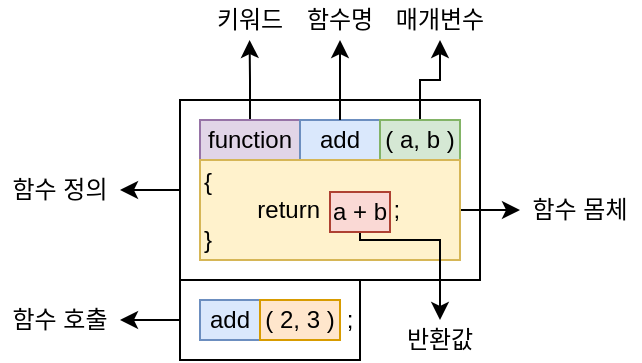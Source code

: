 <mxfile version="18.0.1" type="device"><diagram id="YNvRC9tjjsJzEVxqO-cS" name="페이지-1"><mxGraphModel dx="567" dy="428" grid="1" gridSize="10" guides="1" tooltips="1" connect="1" arrows="1" fold="1" page="1" pageScale="1" pageWidth="827" pageHeight="1169" math="0" shadow="0"><root><mxCell id="0"/><mxCell id="1" parent="0"/><mxCell id="RsrkeOTuseJz5EmRdone-18" value="" style="rounded=0;whiteSpace=wrap;html=1;fillColor=none;" vertex="1" parent="1"><mxGeometry x="230" y="390" width="150" height="90" as="geometry"/></mxCell><mxCell id="RsrkeOTuseJz5EmRdone-9" style="edgeStyle=orthogonalEdgeStyle;rounded=0;orthogonalLoop=1;jettySize=auto;html=1;exitX=0.5;exitY=0;exitDx=0;exitDy=0;" edge="1" parent="1" source="RsrkeOTuseJz5EmRdone-1"><mxGeometry relative="1" as="geometry"><mxPoint x="264.795" y="360" as="targetPoint"/></mxGeometry></mxCell><mxCell id="RsrkeOTuseJz5EmRdone-1" value="function" style="text;html=1;strokeColor=#9673a6;fillColor=#e1d5e7;align=center;verticalAlign=middle;whiteSpace=wrap;rounded=0;" vertex="1" parent="1"><mxGeometry x="240" y="400" width="50" height="20" as="geometry"/></mxCell><mxCell id="RsrkeOTuseJz5EmRdone-2" value="add" style="text;html=1;strokeColor=#6c8ebf;fillColor=#dae8fc;align=center;verticalAlign=middle;whiteSpace=wrap;rounded=0;" vertex="1" parent="1"><mxGeometry x="290" y="400" width="40" height="20" as="geometry"/></mxCell><mxCell id="RsrkeOTuseJz5EmRdone-14" style="edgeStyle=orthogonalEdgeStyle;rounded=0;orthogonalLoop=1;jettySize=auto;html=1;exitX=0.5;exitY=0;exitDx=0;exitDy=0;entryX=0.5;entryY=1;entryDx=0;entryDy=0;" edge="1" parent="1" source="RsrkeOTuseJz5EmRdone-3" target="RsrkeOTuseJz5EmRdone-13"><mxGeometry relative="1" as="geometry"/></mxCell><mxCell id="RsrkeOTuseJz5EmRdone-3" value="( a, b )" style="text;html=1;strokeColor=#82b366;fillColor=#d5e8d4;align=center;verticalAlign=middle;whiteSpace=wrap;rounded=0;" vertex="1" parent="1"><mxGeometry x="330" y="400" width="40" height="20" as="geometry"/></mxCell><mxCell id="RsrkeOTuseJz5EmRdone-16" style="edgeStyle=orthogonalEdgeStyle;rounded=0;orthogonalLoop=1;jettySize=auto;html=1;exitX=1;exitY=0.5;exitDx=0;exitDy=0;entryX=0;entryY=0.5;entryDx=0;entryDy=0;" edge="1" parent="1" source="RsrkeOTuseJz5EmRdone-4" target="RsrkeOTuseJz5EmRdone-15"><mxGeometry relative="1" as="geometry"/></mxCell><mxCell id="RsrkeOTuseJz5EmRdone-4" value="{&lt;br&gt;&lt;span style=&quot;white-space: pre;&quot;&gt;&#9;&lt;/span&gt;return&amp;nbsp; &amp;nbsp; &amp;nbsp; &amp;nbsp; &amp;nbsp; &amp;nbsp;;&lt;br&gt;}" style="text;html=1;strokeColor=#d6b656;fillColor=#fff2cc;align=left;verticalAlign=middle;whiteSpace=wrap;rounded=0;" vertex="1" parent="1"><mxGeometry x="240" y="420" width="130" height="50" as="geometry"/></mxCell><mxCell id="RsrkeOTuseJz5EmRdone-26" style="edgeStyle=orthogonalEdgeStyle;rounded=0;orthogonalLoop=1;jettySize=auto;html=1;entryX=0.5;entryY=0;entryDx=0;entryDy=0;" edge="1" parent="1" source="RsrkeOTuseJz5EmRdone-5" target="RsrkeOTuseJz5EmRdone-25"><mxGeometry relative="1" as="geometry"><Array as="points"><mxPoint x="320" y="460"/><mxPoint x="360" y="460"/></Array></mxGeometry></mxCell><mxCell id="RsrkeOTuseJz5EmRdone-5" value="a + b" style="text;html=1;strokeColor=#ae4132;fillColor=#fad9d5;align=center;verticalAlign=middle;whiteSpace=wrap;rounded=0;" vertex="1" parent="1"><mxGeometry x="305" y="436" width="30" height="20" as="geometry"/></mxCell><mxCell id="RsrkeOTuseJz5EmRdone-6" value="add" style="text;html=1;strokeColor=#6c8ebf;fillColor=#dae8fc;align=center;verticalAlign=middle;whiteSpace=wrap;rounded=0;" vertex="1" parent="1"><mxGeometry x="240" y="490" width="30" height="20" as="geometry"/></mxCell><mxCell id="RsrkeOTuseJz5EmRdone-7" value="( 2, 3 )" style="text;html=1;strokeColor=#d79b00;fillColor=#ffe6cc;align=center;verticalAlign=middle;whiteSpace=wrap;rounded=0;" vertex="1" parent="1"><mxGeometry x="270" y="490" width="40" height="20" as="geometry"/></mxCell><mxCell id="RsrkeOTuseJz5EmRdone-8" value=";" style="text;html=1;strokeColor=none;fillColor=none;align=center;verticalAlign=middle;whiteSpace=wrap;rounded=0;" vertex="1" parent="1"><mxGeometry x="310" y="490" width="10" height="20" as="geometry"/></mxCell><mxCell id="RsrkeOTuseJz5EmRdone-10" value="키워드" style="text;html=1;strokeColor=none;fillColor=none;align=center;verticalAlign=middle;whiteSpace=wrap;rounded=0;" vertex="1" parent="1"><mxGeometry x="235" y="340" width="60" height="20" as="geometry"/></mxCell><mxCell id="RsrkeOTuseJz5EmRdone-11" value="" style="endArrow=classic;html=1;rounded=0;exitX=0.5;exitY=0;exitDx=0;exitDy=0;" edge="1" parent="1" source="RsrkeOTuseJz5EmRdone-2"><mxGeometry width="50" height="50" relative="1" as="geometry"><mxPoint x="350" y="480" as="sourcePoint"/><mxPoint x="310" y="360" as="targetPoint"/></mxGeometry></mxCell><mxCell id="RsrkeOTuseJz5EmRdone-12" value="함수명" style="text;html=1;strokeColor=none;fillColor=none;align=center;verticalAlign=middle;whiteSpace=wrap;rounded=0;" vertex="1" parent="1"><mxGeometry x="280" y="340" width="60" height="20" as="geometry"/></mxCell><mxCell id="RsrkeOTuseJz5EmRdone-13" value="매개변수" style="text;html=1;strokeColor=none;fillColor=none;align=center;verticalAlign=middle;whiteSpace=wrap;rounded=0;" vertex="1" parent="1"><mxGeometry x="330" y="340" width="60" height="20" as="geometry"/></mxCell><mxCell id="RsrkeOTuseJz5EmRdone-15" value="함수 몸체" style="text;html=1;strokeColor=none;fillColor=none;align=center;verticalAlign=middle;whiteSpace=wrap;rounded=0;" vertex="1" parent="1"><mxGeometry x="400" y="435" width="60" height="20" as="geometry"/></mxCell><mxCell id="RsrkeOTuseJz5EmRdone-20" style="edgeStyle=orthogonalEdgeStyle;rounded=0;orthogonalLoop=1;jettySize=auto;html=1;exitX=0;exitY=0.5;exitDx=0;exitDy=0;entryX=1;entryY=0.5;entryDx=0;entryDy=0;" edge="1" parent="1" source="RsrkeOTuseJz5EmRdone-18" target="RsrkeOTuseJz5EmRdone-19"><mxGeometry relative="1" as="geometry"/></mxCell><mxCell id="RsrkeOTuseJz5EmRdone-19" value="함수 정의" style="text;html=1;strokeColor=none;fillColor=none;align=center;verticalAlign=middle;whiteSpace=wrap;rounded=0;" vertex="1" parent="1"><mxGeometry x="140" y="425" width="60" height="20" as="geometry"/></mxCell><mxCell id="RsrkeOTuseJz5EmRdone-23" style="edgeStyle=orthogonalEdgeStyle;rounded=0;orthogonalLoop=1;jettySize=auto;html=1;exitX=0;exitY=0.5;exitDx=0;exitDy=0;entryX=1;entryY=0.5;entryDx=0;entryDy=0;" edge="1" parent="1" source="RsrkeOTuseJz5EmRdone-21" target="RsrkeOTuseJz5EmRdone-22"><mxGeometry relative="1" as="geometry"/></mxCell><mxCell id="RsrkeOTuseJz5EmRdone-21" value="" style="rounded=0;whiteSpace=wrap;html=1;fillColor=none;" vertex="1" parent="1"><mxGeometry x="230" y="480" width="90" height="40" as="geometry"/></mxCell><mxCell id="RsrkeOTuseJz5EmRdone-22" value="함수 호출" style="text;html=1;strokeColor=none;fillColor=none;align=center;verticalAlign=middle;whiteSpace=wrap;rounded=0;" vertex="1" parent="1"><mxGeometry x="140" y="490" width="60" height="20" as="geometry"/></mxCell><mxCell id="RsrkeOTuseJz5EmRdone-25" value="반환값" style="text;html=1;strokeColor=none;fillColor=none;align=center;verticalAlign=middle;whiteSpace=wrap;rounded=0;" vertex="1" parent="1"><mxGeometry x="330" y="500" width="60" height="20" as="geometry"/></mxCell></root></mxGraphModel></diagram></mxfile>